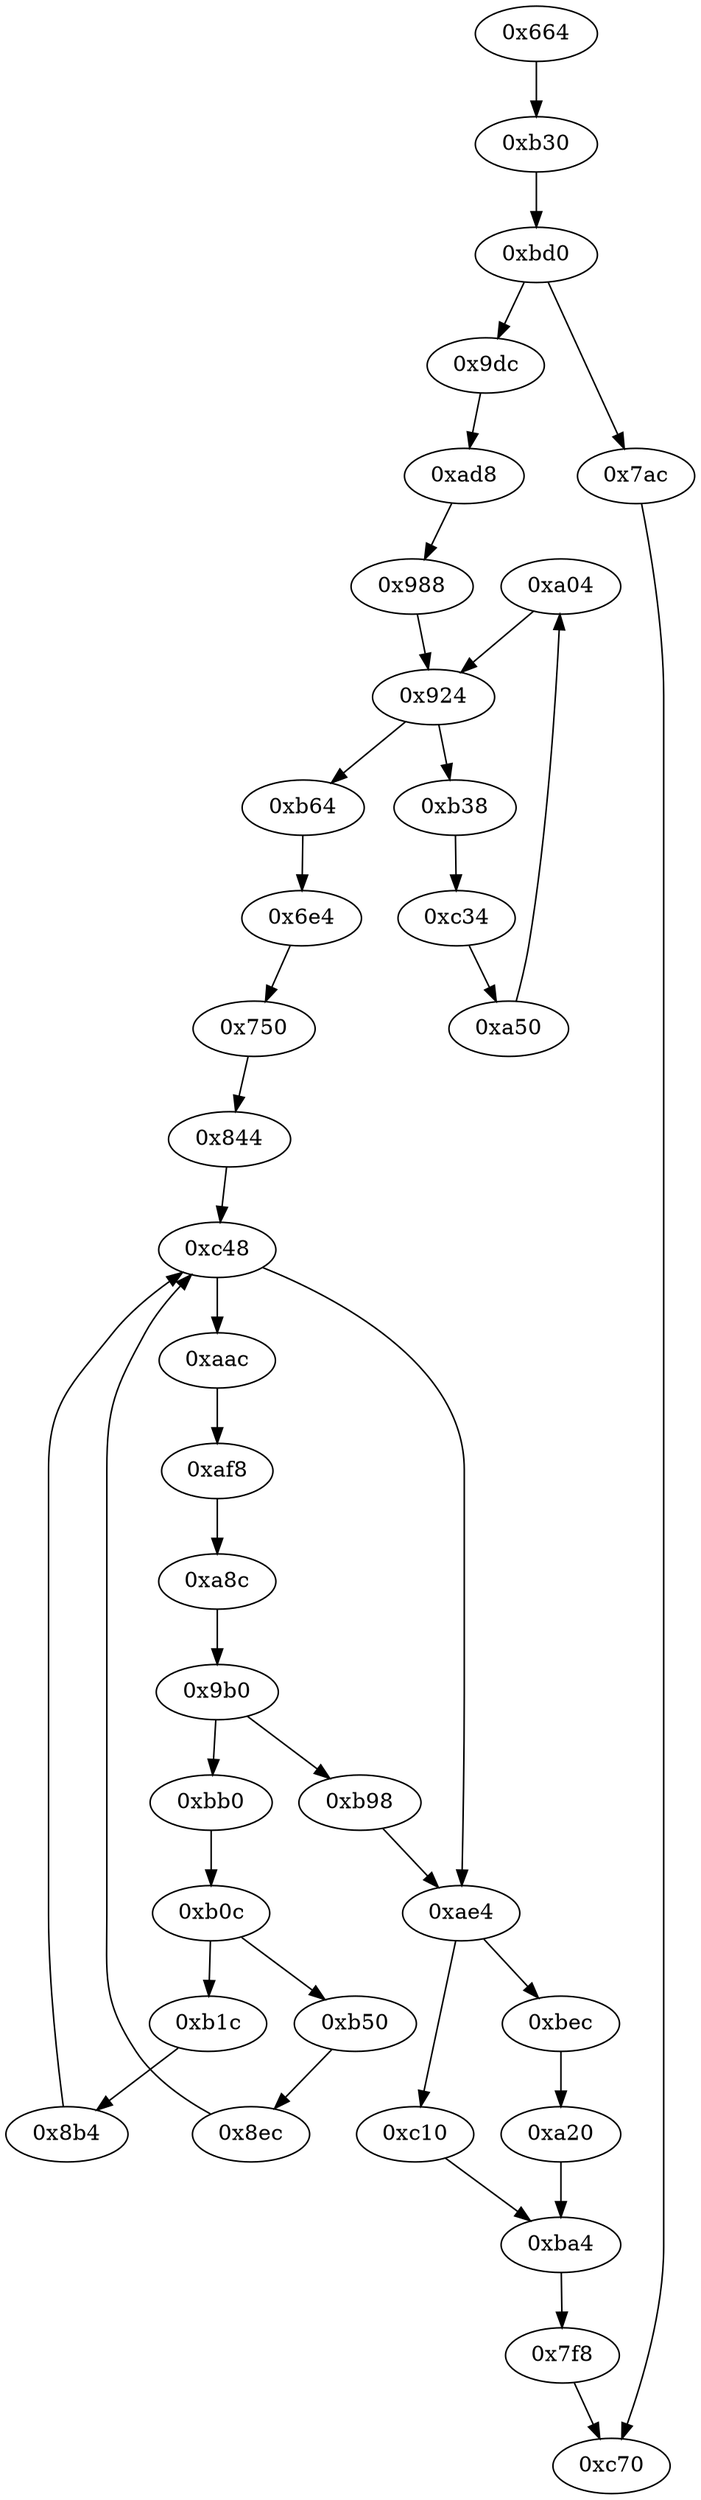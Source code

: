 strict digraph "" {
	"0xa04"	 [opcode="[u'ldr', u'ldr', u'add', u'b']"];
	"0x924"	 [opcode="[u'ldr', u'str', u'str', u'ldr', u'ldr', u'ldr', u'ldr', u'cmp', u'mov', u'b']"];
	"0xa04" -> "0x924";
	"0xc70"	 [opcode="[u'ldr', u'ldr', u'ldr', u'ldr', u'sub', u'mov', u'sub', u'pop']"];
	"0x8ec"	 [opcode="[u'ldr', u'ldr', u'mov', u'b']"];
	"0xc48"	 [opcode="[u'str', u'str', u'mov', u'ldr', u'ldr', u'ldr', u'cmp', u'ldr', u'mov', u'b']"];
	"0x8ec" -> "0xc48";
	"0xbd0"	 [opcode="[u'ldr', u'cmp', u'mov', u'mov', u'strb', u'ldr', u'b']"];
	"0x7ac"	 [opcode="[u'ldr', u'mov', u'b']"];
	"0xbd0" -> "0x7ac";
	"0x9dc"	 [opcode="[u'str', u'ldr', u'b']"];
	"0xbd0" -> "0x9dc";
	"0x988"	 [opcode="[u'ldr', u'mov', u'b']"];
	"0x988" -> "0x924";
	"0x7ac" -> "0xc70";
	"0xc10"	 [opcode="[u'ldr', u'mov', u'mov', u'bl', u'mov', u'ldr', u'ldr', u'mov', u'b']"];
	"0xba4"	 [opcode="[u'ldr', u'ldr', u'b']"];
	"0xc10" -> "0xba4";
	"0x9b0"	 [opcode="[u'ldrb', u'ldr', u'ldr', u'b']"];
	"0xb98"	 [opcode="[u'ldr', u'mov', u'b']"];
	"0x9b0" -> "0xb98";
	"0xbb0"	 [opcode="[u'ldr', u'ldr', u'cmp', u'mov', u'mov', u'strb', u'ldr', u'b']"];
	"0x9b0" -> "0xbb0";
	"0x8b4"	 [opcode="[u'ldr', u'ldr', u'mov', u'b']"];
	"0x8b4" -> "0xc48";
	"0xaac"	 [opcode="[u'ldr', u'ldr', u'add', u'add', u'asr', u'str', u'ldr', u'add', u'str', u'ldr', u'b']"];
	"0xaf8"	 [opcode="[u'ldr', u'ldr', u'str', u'ldr', u'b']"];
	"0xaac" -> "0xaf8";
	"0xb64"	 [opcode="[u'ldr', u'ldr', u'ldr', u'ldrb', u'str', u'ldr', u'b']"];
	"0x6e4"	 [opcode="[u'ldr', u'cmp', u'mov', u'ldr']"];
	"0xb64" -> "0x6e4";
	"0xb1c"	 [opcode="[u'ldr', u'sub', u'str', u'ldr', u'b']"];
	"0xb1c" -> "0x8b4";
	"0x750"	 [opcode="[u'ldr', u'str', u'ldr', u'b']"];
	"0x6e4" -> "0x750";
	"0xa20"	 [opcode="[u'ldr', u'cmp', u'mov', u'mov', u'b']"];
	"0xa20" -> "0xba4";
	"0x924" -> "0xb64";
	"0xb38"	 [opcode="[u'ldr', u'ldr', u'add', u'str', u'ldr', u'b']"];
	"0x924" -> "0xb38";
	"0xb0c"	 [opcode="[u'ldrb', u'ldr', u'ldr', u'b']"];
	"0xb0c" -> "0xb1c";
	"0xb50"	 [opcode="[u'ldr', u'add', u'str', u'ldr', u'b']"];
	"0xb0c" -> "0xb50";
	"0x844"	 [opcode="[u'ldr', u'mov', u'mov', u'b']"];
	"0x844" -> "0xc48";
	"0xae4"	 [opcode="[u'ldr', u'ldr', u'cmp', u'mov', u'b']"];
	"0xae4" -> "0xc10";
	"0xbec"	 [opcode="[u'ldr', u'mov', u'mov', u'bl', u'mov', u'ldr', u'ldr', u'mov', u'b']"];
	"0xae4" -> "0xbec";
	"0x7f8"	 [opcode="[u'ldr', u'mov', u'b']"];
	"0xba4" -> "0x7f8";
	"0x750" -> "0x844";
	"0xb30"	 [opcode="[u'ldr', u'b']"];
	"0xb30" -> "0xbd0";
	"0xb50" -> "0x8ec";
	"0xc34"	 [opcode="[u'ldr', u'ldr', u'str', u'ldr', u'b']"];
	"0xb38" -> "0xc34";
	"0xa50"	 [opcode="[u'ldr', u'ldrb', u'ldr', u'add', u'str', u'ldr', u'b']"];
	"0xc34" -> "0xa50";
	"0xa50" -> "0xa04";
	"0xc48" -> "0xaac";
	"0xc48" -> "0xae4";
	"0xad8"	 [opcode="[u'ldr', u'ldr', u'b']"];
	"0x9dc" -> "0xad8";
	"0xb98" -> "0xae4";
	"0x7f8" -> "0xc70";
	"0x664"	 [opcode="[u'push', u'add', u'sub', u'str', u'mov', u'ldr', u'sub', u'ldr', u'ldr', u'str', u'sub', u'str', u'str', u'sub', u'str', u'ldr', \
u'ldr', u'str', u'ldr', u'ldr', u'ldr', u'str', u'ldr', u'str', u'str', u'ldr', u'add', u'str', u'ldr', u'add', u'str', u'b']"];
	"0x664" -> "0xb30";
	"0xbec" -> "0xa20";
	"0xad8" -> "0x988";
	"0xbb0" -> "0xb0c";
	"0xa8c"	 [opcode="[u'ldr', u'ldr', u'cmp', u'mov', u'mov', u'strb', u'ldr', u'b']"];
	"0xaf8" -> "0xa8c";
	"0xa8c" -> "0x9b0";
}
